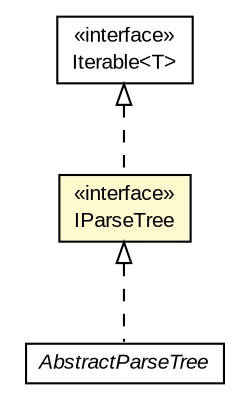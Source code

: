 #!/usr/local/bin/dot
#
# Class diagram 
# Generated by UMLGraph version R5_6-24-gf6e263 (http://www.umlgraph.org/)
#

digraph G {
	edge [fontname="arial",fontsize=10,labelfontname="arial",labelfontsize=10];
	node [fontname="arial",fontsize=10,shape=plaintext];
	nodesep=0.25;
	ranksep=0.5;
	// edu.arizona.biosemantics.semanticmarkup.ling.parse.IParseTree
	c85105 [label=<<table title="edu.arizona.biosemantics.semanticmarkup.ling.parse.IParseTree" border="0" cellborder="1" cellspacing="0" cellpadding="2" port="p" bgcolor="lemonChiffon" href="./IParseTree.html">
		<tr><td><table border="0" cellspacing="0" cellpadding="1">
<tr><td align="center" balign="center"> &#171;interface&#187; </td></tr>
<tr><td align="center" balign="center"> IParseTree </td></tr>
		</table></td></tr>
		</table>>, URL="./IParseTree.html", fontname="arial", fontcolor="black", fontsize=10.0];
	// edu.arizona.biosemantics.semanticmarkup.ling.parse.AbstractParseTree
	c85107 [label=<<table title="edu.arizona.biosemantics.semanticmarkup.ling.parse.AbstractParseTree" border="0" cellborder="1" cellspacing="0" cellpadding="2" port="p" href="./AbstractParseTree.html">
		<tr><td><table border="0" cellspacing="0" cellpadding="1">
<tr><td align="center" balign="center"><font face="arial italic"> AbstractParseTree </font></td></tr>
		</table></td></tr>
		</table>>, URL="./AbstractParseTree.html", fontname="arial", fontcolor="black", fontsize=10.0];
	//edu.arizona.biosemantics.semanticmarkup.ling.parse.IParseTree implements java.lang.Iterable<T>
	c85348:p -> c85105:p [dir=back,arrowtail=empty,style=dashed];
	//edu.arizona.biosemantics.semanticmarkup.ling.parse.AbstractParseTree implements edu.arizona.biosemantics.semanticmarkup.ling.parse.IParseTree
	c85105:p -> c85107:p [dir=back,arrowtail=empty,style=dashed];
	// java.lang.Iterable<T>
	c85348 [label=<<table title="java.lang.Iterable" border="0" cellborder="1" cellspacing="0" cellpadding="2" port="p" href="http://java.sun.com/j2se/1.4.2/docs/api/java/lang/Iterable.html">
		<tr><td><table border="0" cellspacing="0" cellpadding="1">
<tr><td align="center" balign="center"> &#171;interface&#187; </td></tr>
<tr><td align="center" balign="center"> Iterable&lt;T&gt; </td></tr>
		</table></td></tr>
		</table>>, URL="http://java.sun.com/j2se/1.4.2/docs/api/java/lang/Iterable.html", fontname="arial", fontcolor="black", fontsize=10.0];
}

